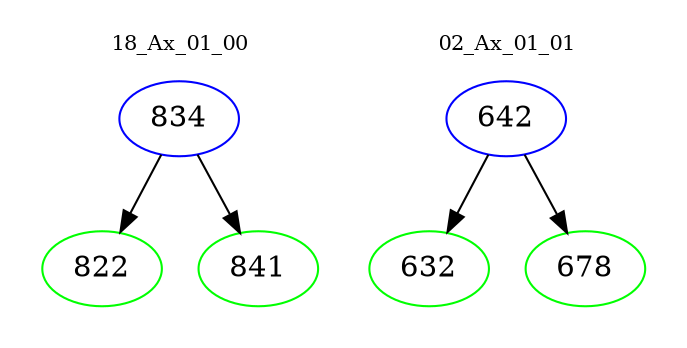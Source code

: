 digraph{
subgraph cluster_0 {
color = white
label = "18_Ax_01_00";
fontsize=10;
T0_834 [label="834", color="blue"]
T0_834 -> T0_822 [color="black"]
T0_822 [label="822", color="green"]
T0_834 -> T0_841 [color="black"]
T0_841 [label="841", color="green"]
}
subgraph cluster_1 {
color = white
label = "02_Ax_01_01";
fontsize=10;
T1_642 [label="642", color="blue"]
T1_642 -> T1_632 [color="black"]
T1_632 [label="632", color="green"]
T1_642 -> T1_678 [color="black"]
T1_678 [label="678", color="green"]
}
}
